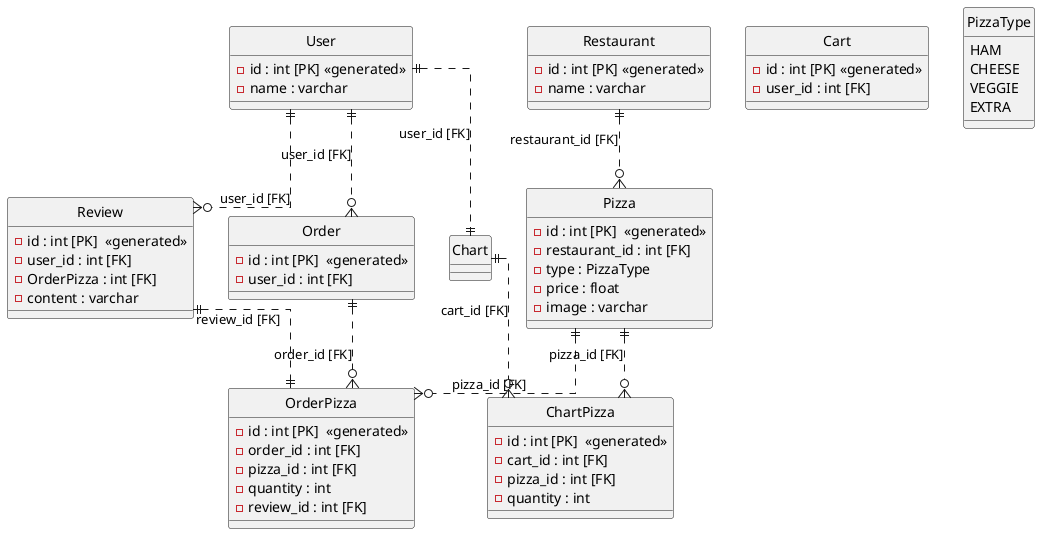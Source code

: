 @startuml pizzaburger service

skinparam Linetype ortho
hide circle

class User {
    -id : int [PK] <<generated>>
    -name : varchar
}

class Cart {
    -id : int [PK] <<generated>>
    -user_id : int [FK]
}

class Restaurant {
    -id : int [PK] <<generated>>
    -name : varchar
}

class Review {
    -id : int [PK]  <<generated>>
    -user_id : int [FK]
    -OrderPizza : int [FK]
    -content : varchar
}

class Pizza {
    -id : int [PK]  <<generated>>
    -restaurant_id : int [FK]
    -type : PizzaType
    -price : float
    -image : varchar

}


class Order {
    -id : int [PK]  <<generated>>
    -user_id : int [FK]
}

enum PizzaType {
  HAM
  CHEESE
  VEGGIE
  EXTRA
}

class OrderPizza {
    -id : int [PK]  <<generated>>
    -order_id : int [FK]
    -pizza_id : int [FK]
    -quantity : int
    -review_id : int [FK]
}

class ChartPizza {
    -id : int [PK]  <<generated>>
    -cart_id : int [FK]
    -pizza_id : int [FK]
    -quantity : int
}

' Define relationships
User ||..|| Chart : "user_id [FK]"

User ||..o{ Order : "user_id [FK]"
User ||..o{ Review : "user_id [FK]"

Pizza ||..o{ OrderPizza : "pizza_id [FK]"
Order ||..o{ OrderPizza : "order_id [FK]"

Restaurant ||..o{ Pizza : "restaurant_id [FK]"

Chart ||..o{ ChartPizza : "cart_id [FK]"
Pizza ||..o{ ChartPizza : "pizza_id [FK]"

Review ||..|| OrderPizza : "review_id [FK]"
@enduml
